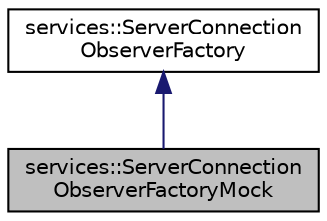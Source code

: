 digraph "services::ServerConnectionObserverFactoryMock"
{
 // INTERACTIVE_SVG=YES
  edge [fontname="Helvetica",fontsize="10",labelfontname="Helvetica",labelfontsize="10"];
  node [fontname="Helvetica",fontsize="10",shape=record];
  Node2 [label="services::ServerConnection\lObserverFactoryMock",height=0.2,width=0.4,color="black", fillcolor="grey75", style="filled", fontcolor="black"];
  Node3 -> Node2 [dir="back",color="midnightblue",fontsize="10",style="solid",fontname="Helvetica"];
  Node3 [label="services::ServerConnection\lObserverFactory",height=0.2,width=0.4,color="black", fillcolor="white", style="filled",URL="$d8/d79/classservices_1_1_server_connection_observer_factory.html"];
}
